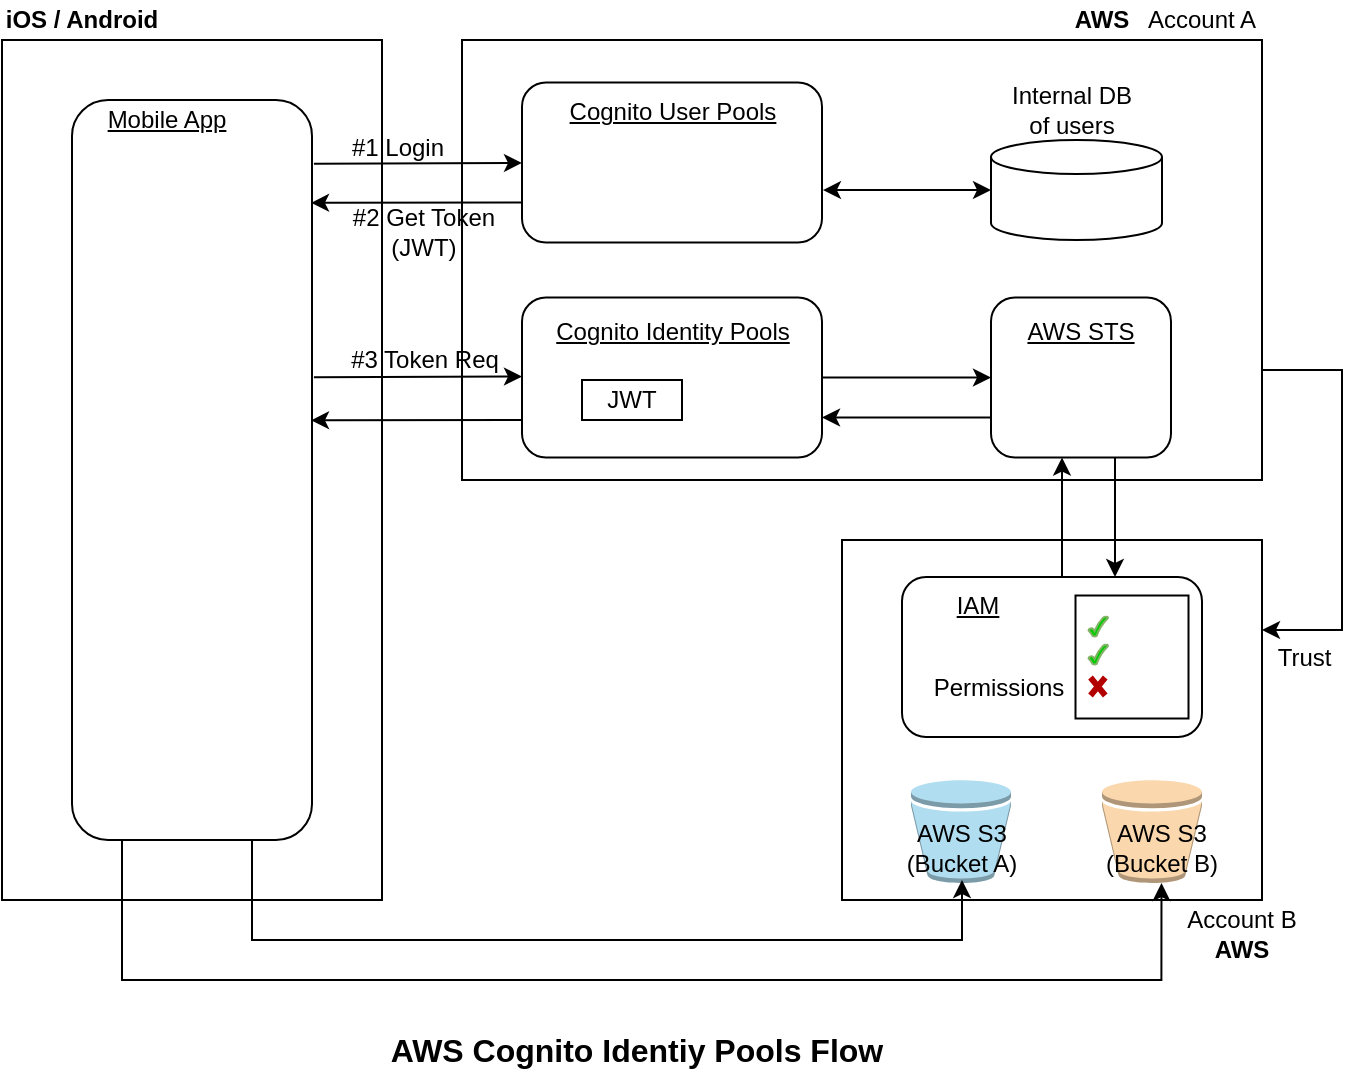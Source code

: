 <mxfile version="20.4.1" type="github">
  <diagram id="--nqma7Hxtt_wLqLNTel" name="Page-1">
    <mxGraphModel dx="1422" dy="773" grid="1" gridSize="10" guides="1" tooltips="1" connect="1" arrows="1" fold="1" page="1" pageScale="1" pageWidth="827" pageHeight="1169" math="0" shadow="0">
      <root>
        <mxCell id="0" />
        <mxCell id="1" parent="0" />
        <mxCell id="2p3ya99PdbGUZq53EWPI-1" value="" style="rounded=0;whiteSpace=wrap;html=1;" parent="1" vertex="1">
          <mxGeometry x="50" y="130" width="190" height="430" as="geometry" />
        </mxCell>
        <mxCell id="2p3ya99PdbGUZq53EWPI-2" value="" style="rounded=1;whiteSpace=wrap;html=1;" parent="1" vertex="1">
          <mxGeometry x="85" y="160" width="120" height="370" as="geometry" />
        </mxCell>
        <mxCell id="2p3ya99PdbGUZq53EWPI-3" value="Mobile App" style="text;html=1;strokeColor=none;fillColor=none;align=center;verticalAlign=middle;whiteSpace=wrap;rounded=0;fontStyle=4" parent="1" vertex="1">
          <mxGeometry x="95" y="160" width="75" height="20" as="geometry" />
        </mxCell>
        <mxCell id="2p3ya99PdbGUZq53EWPI-14" value="iOS / Android" style="text;html=1;strokeColor=none;fillColor=none;align=center;verticalAlign=middle;whiteSpace=wrap;rounded=0;fontStyle=1" parent="1" vertex="1">
          <mxGeometry x="50" y="110" width="80" height="20" as="geometry" />
        </mxCell>
        <mxCell id="XSkRe8p8Ryk4nutkjoMU-28" style="edgeStyle=orthogonalEdgeStyle;rounded=0;orthogonalLoop=1;jettySize=auto;html=1;exitX=1;exitY=0.75;exitDx=0;exitDy=0;entryX=1;entryY=0.25;entryDx=0;entryDy=0;startArrow=none;startFill=0;" edge="1" parent="1" source="2p3ya99PdbGUZq53EWPI-17" target="2p3ya99PdbGUZq53EWPI-33">
          <mxGeometry relative="1" as="geometry">
            <Array as="points">
              <mxPoint x="720" y="295" />
              <mxPoint x="720" y="425" />
            </Array>
          </mxGeometry>
        </mxCell>
        <mxCell id="2p3ya99PdbGUZq53EWPI-17" value="" style="rounded=0;whiteSpace=wrap;html=1;" parent="1" vertex="1">
          <mxGeometry x="280" y="130" width="400" height="220" as="geometry" />
        </mxCell>
        <mxCell id="2p3ya99PdbGUZq53EWPI-18" value="AWS" style="text;html=1;strokeColor=none;fillColor=none;align=center;verticalAlign=middle;whiteSpace=wrap;rounded=0;fontStyle=1" parent="1" vertex="1">
          <mxGeometry x="580" y="110" width="40" height="20" as="geometry" />
        </mxCell>
        <mxCell id="XSkRe8p8Ryk4nutkjoMU-40" style="edgeStyle=orthogonalEdgeStyle;rounded=0;orthogonalLoop=1;jettySize=auto;html=1;exitX=1;exitY=0.5;exitDx=0;exitDy=0;entryX=0;entryY=0.5;entryDx=0;entryDy=0;startArrow=none;startFill=0;endArrow=classic;endFill=1;" edge="1" parent="1" source="2p3ya99PdbGUZq53EWPI-19" target="XSkRe8p8Ryk4nutkjoMU-5">
          <mxGeometry relative="1" as="geometry">
            <mxPoint x="474.5" y="298.75" as="sourcePoint" />
          </mxGeometry>
        </mxCell>
        <mxCell id="2p3ya99PdbGUZq53EWPI-19" value="" style="rounded=1;whiteSpace=wrap;html=1;" parent="1" vertex="1">
          <mxGeometry x="310" y="258.75" width="150" height="80" as="geometry" />
        </mxCell>
        <mxCell id="2p3ya99PdbGUZq53EWPI-23" value="Cognito Identity Pools" style="text;html=1;strokeColor=none;fillColor=none;align=center;verticalAlign=middle;whiteSpace=wrap;rounded=0;fontStyle=4" parent="1" vertex="1">
          <mxGeometry x="324.5" y="268.75" width="121" height="15" as="geometry" />
        </mxCell>
        <mxCell id="2p3ya99PdbGUZq53EWPI-33" value="" style="rounded=0;whiteSpace=wrap;html=1;" parent="1" vertex="1">
          <mxGeometry x="470" y="380" width="210" height="180" as="geometry" />
        </mxCell>
        <mxCell id="2p3ya99PdbGUZq53EWPI-34" value="AWS" style="text;html=1;strokeColor=none;fillColor=none;align=center;verticalAlign=middle;whiteSpace=wrap;rounded=0;fontStyle=1" parent="1" vertex="1">
          <mxGeometry x="650" y="575" width="40" height="20" as="geometry" />
        </mxCell>
        <mxCell id="2p3ya99PdbGUZq53EWPI-42" value="Account A" style="text;html=1;strokeColor=none;fillColor=none;align=center;verticalAlign=middle;whiteSpace=wrap;rounded=0;" parent="1" vertex="1">
          <mxGeometry x="620" y="110" width="60" height="20" as="geometry" />
        </mxCell>
        <mxCell id="2p3ya99PdbGUZq53EWPI-97" value="#1 Login" style="text;html=1;strokeColor=none;fillColor=none;align=center;verticalAlign=middle;whiteSpace=wrap;rounded=0;" parent="1" vertex="1">
          <mxGeometry x="213" y="173.75" width="70" height="20" as="geometry" />
        </mxCell>
        <mxCell id="2p3ya99PdbGUZq53EWPI-104" value="&lt;font style=&quot;font-size: 16px;&quot;&gt;AWS Cognito Identiy Pools Flow&lt;/font&gt;" style="text;html=1;strokeColor=none;fillColor=none;align=center;verticalAlign=middle;whiteSpace=wrap;rounded=0;fontStyle=1;strokeWidth=1;" parent="1" vertex="1">
          <mxGeometry x="205" y="620" width="324.5" height="30" as="geometry" />
        </mxCell>
        <mxCell id="XSkRe8p8Ryk4nutkjoMU-41" style="edgeStyle=orthogonalEdgeStyle;rounded=0;orthogonalLoop=1;jettySize=auto;html=1;exitX=0;exitY=0.75;exitDx=0;exitDy=0;entryX=1;entryY=0.75;entryDx=0;entryDy=0;startArrow=none;startFill=0;endArrow=classic;endFill=1;" edge="1" parent="1" source="XSkRe8p8Ryk4nutkjoMU-5" target="2p3ya99PdbGUZq53EWPI-19">
          <mxGeometry relative="1" as="geometry">
            <mxPoint x="474.5" y="318.75" as="targetPoint" />
          </mxGeometry>
        </mxCell>
        <mxCell id="XSkRe8p8Ryk4nutkjoMU-44" style="edgeStyle=orthogonalEdgeStyle;rounded=0;orthogonalLoop=1;jettySize=auto;html=1;exitX=0.5;exitY=1;exitDx=0;exitDy=0;entryX=0.5;entryY=0;entryDx=0;entryDy=0;startArrow=classic;startFill=1;endArrow=none;endFill=0;" edge="1" parent="1">
          <mxGeometry relative="1" as="geometry">
            <mxPoint x="580" y="338.75" as="sourcePoint" />
            <mxPoint x="580" y="398.5" as="targetPoint" />
          </mxGeometry>
        </mxCell>
        <mxCell id="XSkRe8p8Ryk4nutkjoMU-5" value="" style="rounded=1;whiteSpace=wrap;html=1;" vertex="1" parent="1">
          <mxGeometry x="544.5" y="258.75" width="90" height="80" as="geometry" />
        </mxCell>
        <mxCell id="XSkRe8p8Ryk4nutkjoMU-7" value="AWS STS" style="text;html=1;strokeColor=none;fillColor=none;align=center;verticalAlign=middle;whiteSpace=wrap;rounded=0;fontStyle=4" vertex="1" parent="1">
          <mxGeometry x="529" y="268.75" width="121" height="15" as="geometry" />
        </mxCell>
        <mxCell id="XSkRe8p8Ryk4nutkjoMU-46" style="edgeStyle=orthogonalEdgeStyle;rounded=0;orthogonalLoop=1;jettySize=auto;html=1;exitX=0.75;exitY=0;exitDx=0;exitDy=0;entryX=0.75;entryY=1;entryDx=0;entryDy=0;startArrow=classic;startFill=1;endArrow=none;endFill=0;" edge="1" parent="1">
          <mxGeometry relative="1" as="geometry">
            <mxPoint x="606.5" y="398.5" as="sourcePoint" />
            <mxPoint x="606.5" y="338.75" as="targetPoint" />
          </mxGeometry>
        </mxCell>
        <mxCell id="XSkRe8p8Ryk4nutkjoMU-8" value="" style="rounded=1;whiteSpace=wrap;html=1;" vertex="1" parent="1">
          <mxGeometry x="500" y="398.5" width="150" height="80" as="geometry" />
        </mxCell>
        <mxCell id="XSkRe8p8Ryk4nutkjoMU-9" value="IAM" style="text;html=1;strokeColor=none;fillColor=none;align=center;verticalAlign=middle;whiteSpace=wrap;rounded=0;fontStyle=4" vertex="1" parent="1">
          <mxGeometry x="504.5" y="405" width="65.5" height="15" as="geometry" />
        </mxCell>
        <mxCell id="XSkRe8p8Ryk4nutkjoMU-55" style="edgeStyle=orthogonalEdgeStyle;rounded=0;orthogonalLoop=1;jettySize=auto;html=1;exitX=1.003;exitY=0.672;exitDx=0;exitDy=0;entryX=0;entryY=0.5;entryDx=0;entryDy=0;entryPerimeter=0;startArrow=classic;startFill=1;endArrow=classic;endFill=1;exitPerimeter=0;" edge="1" parent="1" source="XSkRe8p8Ryk4nutkjoMU-10" target="XSkRe8p8Ryk4nutkjoMU-3">
          <mxGeometry relative="1" as="geometry" />
        </mxCell>
        <mxCell id="XSkRe8p8Ryk4nutkjoMU-10" value="" style="rounded=1;whiteSpace=wrap;html=1;" vertex="1" parent="1">
          <mxGeometry x="310" y="151.25" width="150" height="80" as="geometry" />
        </mxCell>
        <mxCell id="XSkRe8p8Ryk4nutkjoMU-11" value="Cognito User Pools" style="text;html=1;strokeColor=none;fillColor=none;align=center;verticalAlign=middle;whiteSpace=wrap;rounded=0;fontStyle=4" vertex="1" parent="1">
          <mxGeometry x="324.5" y="158.75" width="121" height="15" as="geometry" />
        </mxCell>
        <mxCell id="XSkRe8p8Ryk4nutkjoMU-12" value="Account B" style="text;html=1;strokeColor=none;fillColor=none;align=center;verticalAlign=middle;whiteSpace=wrap;rounded=0;" vertex="1" parent="1">
          <mxGeometry x="640" y="560" width="60" height="20" as="geometry" />
        </mxCell>
        <mxCell id="XSkRe8p8Ryk4nutkjoMU-3" value="" style="shape=cylinder3;whiteSpace=wrap;html=1;boundedLbl=1;backgroundOutline=1;size=8.5;" vertex="1" parent="1">
          <mxGeometry x="544.5" y="180" width="85.5" height="50" as="geometry" />
        </mxCell>
        <mxCell id="XSkRe8p8Ryk4nutkjoMU-16" value="Permissions" style="text;html=1;strokeColor=none;fillColor=none;align=center;verticalAlign=middle;whiteSpace=wrap;rounded=0;" vertex="1" parent="1">
          <mxGeometry x="510.25" y="439.25" width="76.5" height="30" as="geometry" />
        </mxCell>
        <mxCell id="XSkRe8p8Ryk4nutkjoMU-22" value="" style="group" vertex="1" connectable="0" parent="1">
          <mxGeometry x="586.75" y="407.75" width="56.5" height="61.5" as="geometry" />
        </mxCell>
        <mxCell id="XSkRe8p8Ryk4nutkjoMU-15" value="" style="rounded=0;whiteSpace=wrap;html=1;" vertex="1" parent="XSkRe8p8Ryk4nutkjoMU-22">
          <mxGeometry width="56.5" height="61.5" as="geometry" />
        </mxCell>
        <mxCell id="XSkRe8p8Ryk4nutkjoMU-17" value="" style="shape=umlDestroy;whiteSpace=wrap;html=1;strokeWidth=3;fillColor=#e51400;strokeColor=#B20000;fontColor=#ffffff;" vertex="1" parent="XSkRe8p8Ryk4nutkjoMU-22">
          <mxGeometry x="7.5" y="41" width="7.38" height="9" as="geometry" />
        </mxCell>
        <mxCell id="XSkRe8p8Ryk4nutkjoMU-19" value="" style="verticalLabelPosition=bottom;verticalAlign=top;html=1;shape=mxgraph.basic.tick;fillColor=#00CC00;strokeColor=#82b366;" vertex="1" parent="XSkRe8p8Ryk4nutkjoMU-22">
          <mxGeometry x="6.5" y="10.5" width="9.75" height="10" as="geometry" />
        </mxCell>
        <mxCell id="XSkRe8p8Ryk4nutkjoMU-21" value="" style="verticalLabelPosition=bottom;verticalAlign=top;html=1;shape=mxgraph.basic.tick;fillColor=#00CC00;strokeColor=#82b366;" vertex="1" parent="XSkRe8p8Ryk4nutkjoMU-22">
          <mxGeometry x="6.5" y="24.5" width="9.75" height="10" as="geometry" />
        </mxCell>
        <mxCell id="XSkRe8p8Ryk4nutkjoMU-29" value="Trust&amp;nbsp;" style="text;html=1;strokeColor=none;fillColor=none;align=center;verticalAlign=middle;whiteSpace=wrap;rounded=0;" vertex="1" parent="1">
          <mxGeometry x="672.74" y="428.5" width="60" height="20" as="geometry" />
        </mxCell>
        <mxCell id="XSkRe8p8Ryk4nutkjoMU-32" value="" style="endArrow=classic;html=1;rounded=0;exitX=1.008;exitY=0.086;exitDx=0;exitDy=0;exitPerimeter=0;" edge="1" parent="1" source="2p3ya99PdbGUZq53EWPI-2" target="XSkRe8p8Ryk4nutkjoMU-10">
          <mxGeometry width="50" height="50" relative="1" as="geometry">
            <mxPoint x="390" y="430" as="sourcePoint" />
            <mxPoint x="440" y="380" as="targetPoint" />
          </mxGeometry>
        </mxCell>
        <mxCell id="XSkRe8p8Ryk4nutkjoMU-33" value="" style="outlineConnect=0;dashed=0;verticalLabelPosition=bottom;verticalAlign=top;align=center;html=1;shape=mxgraph.aws3.bucket;fillColor=#fad7ac;strokeColor=#b46504;" vertex="1" parent="1">
          <mxGeometry x="600" y="500" width="50" height="51.5" as="geometry" />
        </mxCell>
        <mxCell id="XSkRe8p8Ryk4nutkjoMU-34" value="" style="outlineConnect=0;dashed=0;verticalLabelPosition=bottom;verticalAlign=top;align=center;html=1;shape=mxgraph.aws3.bucket;fillColor=#b1ddf0;strokeColor=#10739e;" vertex="1" parent="1">
          <mxGeometry x="504.5" y="500" width="50" height="51.5" as="geometry" />
        </mxCell>
        <mxCell id="XSkRe8p8Ryk4nutkjoMU-35" value="AWS S3&lt;br&gt;(Bucket B)" style="text;html=1;strokeColor=none;fillColor=none;align=center;verticalAlign=middle;whiteSpace=wrap;rounded=0;" vertex="1" parent="1">
          <mxGeometry x="586.75" y="516.5" width="85.99" height="35" as="geometry" />
        </mxCell>
        <mxCell id="XSkRe8p8Ryk4nutkjoMU-14" value="AWS S3&lt;br&gt;(Bucket A)" style="text;html=1;strokeColor=none;fillColor=none;align=center;verticalAlign=middle;whiteSpace=wrap;rounded=0;" vertex="1" parent="1">
          <mxGeometry x="486.51" y="516.5" width="85.99" height="35" as="geometry" />
        </mxCell>
        <mxCell id="XSkRe8p8Ryk4nutkjoMU-36" value="" style="endArrow=classic;html=1;rounded=0;exitX=0;exitY=0.75;exitDx=0;exitDy=0;entryX=0.996;entryY=0.139;entryDx=0;entryDy=0;entryPerimeter=0;" edge="1" parent="1" source="XSkRe8p8Ryk4nutkjoMU-10" target="2p3ya99PdbGUZq53EWPI-2">
          <mxGeometry width="50" height="50" relative="1" as="geometry">
            <mxPoint x="340" y="400" as="sourcePoint" />
            <mxPoint x="444.04" y="399.669" as="targetPoint" />
          </mxGeometry>
        </mxCell>
        <mxCell id="XSkRe8p8Ryk4nutkjoMU-38" value="" style="endArrow=classic;html=1;rounded=0;exitX=1.008;exitY=0.086;exitDx=0;exitDy=0;exitPerimeter=0;" edge="1" parent="1">
          <mxGeometry width="50" height="50" relative="1" as="geometry">
            <mxPoint x="205.96" y="298.58" as="sourcePoint" />
            <mxPoint x="310" y="298.249" as="targetPoint" />
          </mxGeometry>
        </mxCell>
        <mxCell id="XSkRe8p8Ryk4nutkjoMU-39" value="" style="endArrow=classic;html=1;rounded=0;exitX=0;exitY=0.75;exitDx=0;exitDy=0;entryX=0.996;entryY=0.139;entryDx=0;entryDy=0;entryPerimeter=0;" edge="1" parent="1">
          <mxGeometry width="50" height="50" relative="1" as="geometry">
            <mxPoint x="310" y="320" as="sourcePoint" />
            <mxPoint x="204.52" y="320.18" as="targetPoint" />
          </mxGeometry>
        </mxCell>
        <mxCell id="XSkRe8p8Ryk4nutkjoMU-48" style="edgeStyle=orthogonalEdgeStyle;rounded=0;orthogonalLoop=1;jettySize=auto;html=1;exitX=0.75;exitY=1;exitDx=0;exitDy=0;startArrow=none;startFill=0;endArrow=classic;endFill=1;" edge="1" parent="1" source="2p3ya99PdbGUZq53EWPI-2">
          <mxGeometry relative="1" as="geometry">
            <mxPoint x="530" y="550" as="targetPoint" />
            <Array as="points">
              <mxPoint x="175" y="580" />
              <mxPoint x="530" y="580" />
            </Array>
          </mxGeometry>
        </mxCell>
        <mxCell id="XSkRe8p8Ryk4nutkjoMU-49" style="edgeStyle=orthogonalEdgeStyle;rounded=0;orthogonalLoop=1;jettySize=auto;html=1;exitX=0.5;exitY=1;exitDx=0;exitDy=0;entryX=0.5;entryY=1;entryDx=0;entryDy=0;startArrow=none;startFill=0;endArrow=classic;endFill=1;" edge="1" parent="1" source="2p3ya99PdbGUZq53EWPI-2" target="XSkRe8p8Ryk4nutkjoMU-35">
          <mxGeometry relative="1" as="geometry">
            <Array as="points">
              <mxPoint x="110" y="530" />
              <mxPoint x="110" y="600" />
              <mxPoint x="630" y="600" />
            </Array>
          </mxGeometry>
        </mxCell>
        <mxCell id="XSkRe8p8Ryk4nutkjoMU-51" value="#2 Get Token&lt;br&gt;(JWT)" style="text;html=1;strokeColor=none;fillColor=none;align=center;verticalAlign=middle;whiteSpace=wrap;rounded=0;" vertex="1" parent="1">
          <mxGeometry x="217.5" y="211.25" width="85.5" height="28.75" as="geometry" />
        </mxCell>
        <mxCell id="XSkRe8p8Ryk4nutkjoMU-31" value="" style="group" vertex="1" connectable="0" parent="1">
          <mxGeometry x="340" y="300" width="50" height="20" as="geometry" />
        </mxCell>
        <mxCell id="2p3ya99PdbGUZq53EWPI-40" value="" style="rounded=0;whiteSpace=wrap;html=1;" parent="XSkRe8p8Ryk4nutkjoMU-31" vertex="1">
          <mxGeometry width="50" height="20" as="geometry" />
        </mxCell>
        <mxCell id="2p3ya99PdbGUZq53EWPI-41" value="JWT" style="text;html=1;strokeColor=none;fillColor=none;align=center;verticalAlign=middle;whiteSpace=wrap;rounded=0;" parent="XSkRe8p8Ryk4nutkjoMU-31" vertex="1">
          <mxGeometry width="50" height="20" as="geometry" />
        </mxCell>
        <mxCell id="XSkRe8p8Ryk4nutkjoMU-53" value="#3 Token Req" style="text;html=1;strokeColor=none;fillColor=none;align=center;verticalAlign=middle;whiteSpace=wrap;rounded=0;" vertex="1" parent="1">
          <mxGeometry x="217.5" y="280" width="87" height="20" as="geometry" />
        </mxCell>
        <mxCell id="XSkRe8p8Ryk4nutkjoMU-54" value="Internal DB of users" style="text;html=1;strokeColor=none;fillColor=none;align=center;verticalAlign=middle;whiteSpace=wrap;rounded=0;" vertex="1" parent="1">
          <mxGeometry x="550" y="150" width="70" height="30" as="geometry" />
        </mxCell>
      </root>
    </mxGraphModel>
  </diagram>
</mxfile>

